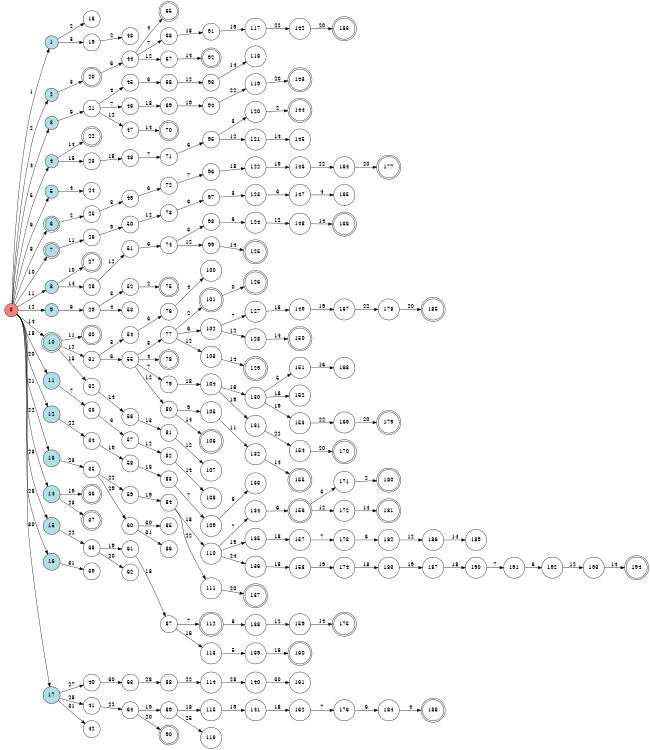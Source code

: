 digraph APTA {
__start0 [label="" shape="none"];

rankdir=LR;
size="8,5";

s0 [style="filled", color="black", fillcolor="#ff817b" shape="circle", label="0"];
s1 [style="filled", color="black", fillcolor="powderblue" shape="circle", label="1"];
s2 [style="filled", color="black", fillcolor="powderblue" shape="circle", label="2"];
s3 [style="filled", color="black", fillcolor="powderblue" shape="circle", label="3"];
s4 [style="filled", color="black", fillcolor="powderblue" shape="circle", label="4"];
s5 [style="filled", color="black", fillcolor="powderblue" shape="circle", label="5"];
s6 [style="rounded,filled", color="black", fillcolor="powderblue" shape="doublecircle", label="6"];
s7 [style="rounded,filled", color="black", fillcolor="powderblue" shape="doublecircle", label="7"];
s8 [style="filled", color="black", fillcolor="powderblue" shape="circle", label="8"];
s9 [style="filled", color="black", fillcolor="powderblue" shape="circle", label="9"];
s10 [style="rounded,filled", color="black", fillcolor="powderblue" shape="doublecircle", label="10"];
s11 [style="filled", color="black", fillcolor="powderblue" shape="circle", label="11"];
s12 [style="filled", color="black", fillcolor="powderblue" shape="circle", label="12"];
s13 [style="filled", color="black", fillcolor="powderblue" shape="circle", label="13"];
s14 [style="filled", color="black", fillcolor="powderblue" shape="circle", label="14"];
s15 [style="filled", color="black", fillcolor="powderblue" shape="circle", label="15"];
s16 [style="filled", color="black", fillcolor="powderblue" shape="circle", label="16"];
s17 [style="filled", color="black", fillcolor="powderblue" shape="circle", label="17"];
s18 [style="filled", color="black", fillcolor="white" shape="circle", label="18"];
s19 [style="filled", color="black", fillcolor="white" shape="circle", label="19"];
s20 [style="rounded,filled", color="black", fillcolor="white" shape="doublecircle", label="20"];
s21 [style="filled", color="black", fillcolor="white" shape="circle", label="21"];
s22 [style="rounded,filled", color="black", fillcolor="white" shape="doublecircle", label="22"];
s23 [style="filled", color="black", fillcolor="white" shape="circle", label="23"];
s24 [style="filled", color="black", fillcolor="white" shape="circle", label="24"];
s25 [style="filled", color="black", fillcolor="white" shape="circle", label="25"];
s26 [style="filled", color="black", fillcolor="white" shape="circle", label="26"];
s27 [style="rounded,filled", color="black", fillcolor="white" shape="doublecircle", label="27"];
s28 [style="filled", color="black", fillcolor="white" shape="circle", label="28"];
s29 [style="filled", color="black", fillcolor="white" shape="circle", label="29"];
s30 [style="rounded,filled", color="black", fillcolor="white" shape="doublecircle", label="30"];
s31 [style="filled", color="black", fillcolor="white" shape="circle", label="31"];
s32 [style="filled", color="black", fillcolor="white" shape="circle", label="32"];
s33 [style="filled", color="black", fillcolor="white" shape="circle", label="33"];
s34 [style="filled", color="black", fillcolor="white" shape="circle", label="34"];
s35 [style="filled", color="black", fillcolor="white" shape="circle", label="35"];
s36 [style="rounded,filled", color="black", fillcolor="white" shape="doublecircle", label="36"];
s37 [style="rounded,filled", color="black", fillcolor="white" shape="doublecircle", label="37"];
s38 [style="filled", color="black", fillcolor="white" shape="circle", label="38"];
s39 [style="filled", color="black", fillcolor="white" shape="circle", label="39"];
s40 [style="filled", color="black", fillcolor="white" shape="circle", label="40"];
s41 [style="filled", color="black", fillcolor="white" shape="circle", label="41"];
s42 [style="filled", color="black", fillcolor="white" shape="circle", label="42"];
s43 [style="filled", color="black", fillcolor="white" shape="circle", label="43"];
s44 [style="filled", color="black", fillcolor="white" shape="circle", label="44"];
s45 [style="filled", color="black", fillcolor="white" shape="circle", label="45"];
s46 [style="filled", color="black", fillcolor="white" shape="circle", label="46"];
s47 [style="filled", color="black", fillcolor="white" shape="circle", label="47"];
s48 [style="filled", color="black", fillcolor="white" shape="circle", label="48"];
s49 [style="filled", color="black", fillcolor="white" shape="circle", label="49"];
s50 [style="filled", color="black", fillcolor="white" shape="circle", label="50"];
s51 [style="filled", color="black", fillcolor="white" shape="circle", label="51"];
s52 [style="filled", color="black", fillcolor="white" shape="circle", label="52"];
s53 [style="filled", color="black", fillcolor="white" shape="circle", label="53"];
s54 [style="filled", color="black", fillcolor="white" shape="circle", label="54"];
s55 [style="filled", color="black", fillcolor="white" shape="circle", label="55"];
s56 [style="filled", color="black", fillcolor="white" shape="circle", label="56"];
s57 [style="filled", color="black", fillcolor="white" shape="circle", label="57"];
s58 [style="filled", color="black", fillcolor="white" shape="circle", label="58"];
s59 [style="filled", color="black", fillcolor="white" shape="circle", label="59"];
s60 [style="filled", color="black", fillcolor="white" shape="circle", label="60"];
s61 [style="filled", color="black", fillcolor="white" shape="circle", label="61"];
s62 [style="filled", color="black", fillcolor="white" shape="circle", label="62"];
s63 [style="filled", color="black", fillcolor="white" shape="circle", label="63"];
s64 [style="filled", color="black", fillcolor="white" shape="circle", label="64"];
s65 [style="rounded,filled", color="black", fillcolor="white" shape="doublecircle", label="65"];
s66 [style="filled", color="black", fillcolor="white" shape="circle", label="66"];
s67 [style="filled", color="black", fillcolor="white" shape="circle", label="67"];
s68 [style="filled", color="black", fillcolor="white" shape="circle", label="68"];
s69 [style="filled", color="black", fillcolor="white" shape="circle", label="69"];
s70 [style="rounded,filled", color="black", fillcolor="white" shape="doublecircle", label="70"];
s71 [style="filled", color="black", fillcolor="white" shape="circle", label="71"];
s72 [style="filled", color="black", fillcolor="white" shape="circle", label="72"];
s73 [style="filled", color="black", fillcolor="white" shape="circle", label="73"];
s74 [style="filled", color="black", fillcolor="white" shape="circle", label="74"];
s75 [style="rounded,filled", color="black", fillcolor="white" shape="doublecircle", label="75"];
s76 [style="filled", color="black", fillcolor="white" shape="circle", label="76"];
s77 [style="filled", color="black", fillcolor="white" shape="circle", label="77"];
s78 [style="rounded,filled", color="black", fillcolor="white" shape="doublecircle", label="78"];
s79 [style="filled", color="black", fillcolor="white" shape="circle", label="79"];
s80 [style="filled", color="black", fillcolor="white" shape="circle", label="80"];
s81 [style="filled", color="black", fillcolor="white" shape="circle", label="81"];
s82 [style="filled", color="black", fillcolor="white" shape="circle", label="82"];
s83 [style="filled", color="black", fillcolor="white" shape="circle", label="83"];
s84 [style="filled", color="black", fillcolor="white" shape="circle", label="84"];
s85 [style="filled", color="black", fillcolor="white" shape="circle", label="85"];
s86 [style="filled", color="black", fillcolor="white" shape="circle", label="86"];
s87 [style="filled", color="black", fillcolor="white" shape="circle", label="87"];
s88 [style="filled", color="black", fillcolor="white" shape="circle", label="88"];
s89 [style="filled", color="black", fillcolor="white" shape="circle", label="89"];
s90 [style="rounded,filled", color="black", fillcolor="white" shape="doublecircle", label="90"];
s91 [style="filled", color="black", fillcolor="white" shape="circle", label="91"];
s92 [style="rounded,filled", color="black", fillcolor="white" shape="doublecircle", label="92"];
s93 [style="filled", color="black", fillcolor="white" shape="circle", label="93"];
s94 [style="filled", color="black", fillcolor="white" shape="circle", label="94"];
s95 [style="filled", color="black", fillcolor="white" shape="circle", label="95"];
s96 [style="filled", color="black", fillcolor="white" shape="circle", label="96"];
s97 [style="filled", color="black", fillcolor="white" shape="circle", label="97"];
s98 [style="filled", color="black", fillcolor="white" shape="circle", label="98"];
s99 [style="filled", color="black", fillcolor="white" shape="circle", label="99"];
s100 [style="filled", color="black", fillcolor="white" shape="circle", label="100"];
s101 [style="rounded,filled", color="black", fillcolor="white" shape="doublecircle", label="101"];
s102 [style="filled", color="black", fillcolor="white" shape="circle", label="102"];
s103 [style="filled", color="black", fillcolor="white" shape="circle", label="103"];
s104 [style="filled", color="black", fillcolor="white" shape="circle", label="104"];
s105 [style="filled", color="black", fillcolor="white" shape="circle", label="105"];
s106 [style="rounded,filled", color="black", fillcolor="white" shape="doublecircle", label="106"];
s107 [style="filled", color="black", fillcolor="white" shape="circle", label="107"];
s108 [style="filled", color="black", fillcolor="white" shape="circle", label="108"];
s109 [style="filled", color="black", fillcolor="white" shape="circle", label="109"];
s110 [style="filled", color="black", fillcolor="white" shape="circle", label="110"];
s111 [style="filled", color="black", fillcolor="white" shape="circle", label="111"];
s112 [style="rounded,filled", color="black", fillcolor="white" shape="doublecircle", label="112"];
s113 [style="filled", color="black", fillcolor="white" shape="circle", label="113"];
s114 [style="filled", color="black", fillcolor="white" shape="circle", label="114"];
s115 [style="filled", color="black", fillcolor="white" shape="circle", label="115"];
s116 [style="filled", color="black", fillcolor="white" shape="circle", label="116"];
s117 [style="filled", color="black", fillcolor="white" shape="circle", label="117"];
s118 [style="filled", color="black", fillcolor="white" shape="circle", label="118"];
s119 [style="filled", color="black", fillcolor="white" shape="circle", label="119"];
s120 [style="filled", color="black", fillcolor="white" shape="circle", label="120"];
s121 [style="filled", color="black", fillcolor="white" shape="circle", label="121"];
s122 [style="filled", color="black", fillcolor="white" shape="circle", label="122"];
s123 [style="filled", color="black", fillcolor="white" shape="circle", label="123"];
s124 [style="filled", color="black", fillcolor="white" shape="circle", label="124"];
s125 [style="rounded,filled", color="black", fillcolor="white" shape="doublecircle", label="125"];
s126 [style="rounded,filled", color="black", fillcolor="white" shape="doublecircle", label="126"];
s127 [style="filled", color="black", fillcolor="white" shape="circle", label="127"];
s128 [style="filled", color="black", fillcolor="white" shape="circle", label="128"];
s129 [style="rounded,filled", color="black", fillcolor="white" shape="doublecircle", label="129"];
s130 [style="filled", color="black", fillcolor="white" shape="circle", label="130"];
s131 [style="filled", color="black", fillcolor="white" shape="circle", label="131"];
s132 [style="filled", color="black", fillcolor="white" shape="circle", label="132"];
s133 [style="filled", color="black", fillcolor="white" shape="circle", label="133"];
s134 [style="filled", color="black", fillcolor="white" shape="circle", label="134"];
s135 [style="filled", color="black", fillcolor="white" shape="circle", label="135"];
s136 [style="filled", color="black", fillcolor="white" shape="circle", label="136"];
s137 [style="rounded,filled", color="black", fillcolor="white" shape="doublecircle", label="137"];
s138 [style="filled", color="black", fillcolor="white" shape="circle", label="138"];
s139 [style="filled", color="black", fillcolor="white" shape="circle", label="139"];
s140 [style="filled", color="black", fillcolor="white" shape="circle", label="140"];
s141 [style="filled", color="black", fillcolor="white" shape="circle", label="141"];
s142 [style="filled", color="black", fillcolor="white" shape="circle", label="142"];
s143 [style="rounded,filled", color="black", fillcolor="white" shape="doublecircle", label="143"];
s144 [style="rounded,filled", color="black", fillcolor="white" shape="doublecircle", label="144"];
s145 [style="filled", color="black", fillcolor="white" shape="circle", label="145"];
s146 [style="filled", color="black", fillcolor="white" shape="circle", label="146"];
s147 [style="filled", color="black", fillcolor="white" shape="circle", label="147"];
s148 [style="filled", color="black", fillcolor="white" shape="circle", label="148"];
s149 [style="filled", color="black", fillcolor="white" shape="circle", label="149"];
s150 [style="rounded,filled", color="black", fillcolor="white" shape="doublecircle", label="150"];
s151 [style="filled", color="black", fillcolor="white" shape="circle", label="151"];
s152 [style="filled", color="black", fillcolor="white" shape="circle", label="152"];
s153 [style="filled", color="black", fillcolor="white" shape="circle", label="153"];
s154 [style="filled", color="black", fillcolor="white" shape="circle", label="154"];
s155 [style="rounded,filled", color="black", fillcolor="white" shape="doublecircle", label="155"];
s156 [style="rounded,filled", color="black", fillcolor="white" shape="doublecircle", label="156"];
s157 [style="filled", color="black", fillcolor="white" shape="circle", label="157"];
s158 [style="filled", color="black", fillcolor="white" shape="circle", label="158"];
s159 [style="filled", color="black", fillcolor="white" shape="circle", label="159"];
s160 [style="rounded,filled", color="black", fillcolor="white" shape="doublecircle", label="160"];
s161 [style="filled", color="black", fillcolor="white" shape="circle", label="161"];
s162 [style="filled", color="black", fillcolor="white" shape="circle", label="162"];
s163 [style="rounded,filled", color="black", fillcolor="white" shape="doublecircle", label="163"];
s164 [style="filled", color="black", fillcolor="white" shape="circle", label="164"];
s165 [style="filled", color="black", fillcolor="white" shape="circle", label="165"];
s166 [style="rounded,filled", color="black", fillcolor="white" shape="doublecircle", label="166"];
s167 [style="filled", color="black", fillcolor="white" shape="circle", label="167"];
s168 [style="filled", color="black", fillcolor="white" shape="circle", label="168"];
s169 [style="filled", color="black", fillcolor="white" shape="circle", label="169"];
s170 [style="rounded,filled", color="black", fillcolor="white" shape="doublecircle", label="170"];
s171 [style="filled", color="black", fillcolor="white" shape="circle", label="171"];
s172 [style="filled", color="black", fillcolor="white" shape="circle", label="172"];
s173 [style="filled", color="black", fillcolor="white" shape="circle", label="173"];
s174 [style="filled", color="black", fillcolor="white" shape="circle", label="174"];
s175 [style="rounded,filled", color="black", fillcolor="white" shape="doublecircle", label="175"];
s176 [style="filled", color="black", fillcolor="white" shape="circle", label="176"];
s177 [style="rounded,filled", color="black", fillcolor="white" shape="doublecircle", label="177"];
s178 [style="filled", color="black", fillcolor="white" shape="circle", label="178"];
s179 [style="rounded,filled", color="black", fillcolor="white" shape="doublecircle", label="179"];
s180 [style="rounded,filled", color="black", fillcolor="white" shape="doublecircle", label="180"];
s181 [style="rounded,filled", color="black", fillcolor="white" shape="doublecircle", label="181"];
s182 [style="filled", color="black", fillcolor="white" shape="circle", label="182"];
s183 [style="filled", color="black", fillcolor="white" shape="circle", label="183"];
s184 [style="filled", color="black", fillcolor="white" shape="circle", label="184"];
s185 [style="rounded,filled", color="black", fillcolor="white" shape="doublecircle", label="185"];
s186 [style="filled", color="black", fillcolor="white" shape="circle", label="186"];
s187 [style="filled", color="black", fillcolor="white" shape="circle", label="187"];
s188 [style="rounded,filled", color="black", fillcolor="white" shape="doublecircle", label="188"];
s189 [style="filled", color="black", fillcolor="white" shape="circle", label="189"];
s190 [style="filled", color="black", fillcolor="white" shape="circle", label="190"];
s191 [style="filled", color="black", fillcolor="white" shape="circle", label="191"];
s192 [style="filled", color="black", fillcolor="white" shape="circle", label="192"];
s193 [style="filled", color="black", fillcolor="white" shape="circle", label="193"];
s194 [style="rounded,filled", color="black", fillcolor="white" shape="doublecircle", label="194"];
s0 -> s1 [label="1"];
s0 -> s2 [label="2"];
s0 -> s3 [label="4"];
s0 -> s4 [label="5"];
s0 -> s5 [label="6"];
s0 -> s6 [label="8"];
s0 -> s7 [label="10"];
s0 -> s8 [label="11"];
s0 -> s9 [label="12"];
s0 -> s10 [label="14"];
s0 -> s11 [label="18"];
s0 -> s12 [label="20"];
s0 -> s13 [label="21"];
s0 -> s14 [label="22"];
s0 -> s15 [label="23"];
s0 -> s16 [label="28"];
s0 -> s17 [label="30"];
s1 -> s18 [label="2"];
s1 -> s19 [label="3"];
s2 -> s20 [label="3"];
s3 -> s21 [label="6"];
s4 -> s22 [label="14"];
s4 -> s23 [label="16"];
s5 -> s24 [label="4"];
s6 -> s25 [label="2"];
s7 -> s26 [label="11"];
s8 -> s27 [label="10"];
s8 -> s28 [label="14"];
s9 -> s29 [label="6"];
s10 -> s30 [label="11"];
s10 -> s31 [label="12"];
s10 -> s32 [label="15"];
s11 -> s33 [label="7"];
s12 -> s34 [label="22"];
s13 -> s35 [label="23"];
s14 -> s36 [label="19"];
s14 -> s37 [label="23"];
s15 -> s38 [label="22"];
s16 -> s39 [label="31"];
s17 -> s40 [label="27"];
s17 -> s41 [label="28"];
s17 -> s42 [label="31"];
s19 -> s43 [label="2"];
s20 -> s44 [label="6"];
s21 -> s45 [label="4"];
s21 -> s46 [label="7"];
s21 -> s47 [label="12"];
s23 -> s48 [label="18"];
s25 -> s49 [label="3"];
s26 -> s50 [label="9"];
s28 -> s51 [label="12"];
s29 -> s52 [label="3"];
s29 -> s53 [label="4"];
s31 -> s54 [label="3"];
s31 -> s55 [label="6"];
s32 -> s56 [label="14"];
s33 -> s57 [label="6"];
s34 -> s58 [label="19"];
s35 -> s59 [label="22"];
s35 -> s60 [label="29"];
s38 -> s61 [label="19"];
s38 -> s62 [label="20"];
s40 -> s63 [label="30"];
s41 -> s64 [label="22"];
s44 -> s65 [label="4"];
s44 -> s66 [label="7"];
s44 -> s67 [label="12"];
s45 -> s68 [label="6"];
s46 -> s69 [label="18"];
s47 -> s70 [label="14"];
s48 -> s71 [label="7"];
s49 -> s72 [label="6"];
s50 -> s73 [label="12"];
s51 -> s74 [label="6"];
s52 -> s75 [label="2"];
s54 -> s76 [label="6"];
s55 -> s77 [label="3"];
s55 -> s78 [label="4"];
s55 -> s79 [label="7"];
s55 -> s80 [label="12"];
s56 -> s81 [label="13"];
s57 -> s82 [label="12"];
s58 -> s83 [label="18"];
s59 -> s84 [label="19"];
s60 -> s85 [label="30"];
s60 -> s86 [label="31"];
s61 -> s87 [label="18"];
s63 -> s88 [label="28"];
s64 -> s89 [label="19"];
s64 -> s90 [label="20"];
s66 -> s91 [label="18"];
s67 -> s92 [label="14"];
s68 -> s93 [label="12"];
s69 -> s94 [label="19"];
s71 -> s95 [label="6"];
s72 -> s96 [label="7"];
s73 -> s97 [label="6"];
s74 -> s98 [label="3"];
s74 -> s99 [label="12"];
s76 -> s100 [label="4"];
s77 -> s101 [label="2"];
s77 -> s102 [label="6"];
s77 -> s103 [label="12"];
s79 -> s104 [label="18"];
s80 -> s105 [label="9"];
s80 -> s106 [label="14"];
s81 -> s107 [label="12"];
s82 -> s108 [label="14"];
s83 -> s109 [label="7"];
s84 -> s110 [label="18"];
s84 -> s111 [label="22"];
s87 -> s112 [label="7"];
s87 -> s113 [label="16"];
s88 -> s114 [label="22"];
s89 -> s115 [label="18"];
s89 -> s116 [label="25"];
s91 -> s117 [label="19"];
s93 -> s118 [label="14"];
s94 -> s119 [label="22"];
s95 -> s120 [label="3"];
s95 -> s121 [label="12"];
s96 -> s122 [label="18"];
s97 -> s123 [label="3"];
s98 -> s124 [label="6"];
s99 -> s125 [label="14"];
s101 -> s126 [label="0"];
s102 -> s127 [label="7"];
s102 -> s128 [label="12"];
s103 -> s129 [label="14"];
s104 -> s130 [label="16"];
s104 -> s131 [label="19"];
s105 -> s132 [label="11"];
s109 -> s133 [label="6"];
s110 -> s134 [label="7"];
s110 -> s135 [label="19"];
s110 -> s136 [label="24"];
s111 -> s137 [label="20"];
s112 -> s138 [label="6"];
s113 -> s139 [label="5"];
s114 -> s140 [label="28"];
s115 -> s141 [label="19"];
s117 -> s142 [label="22"];
s119 -> s143 [label="20"];
s120 -> s144 [label="2"];
s121 -> s145 [label="14"];
s122 -> s146 [label="19"];
s123 -> s147 [label="6"];
s124 -> s148 [label="12"];
s127 -> s149 [label="18"];
s128 -> s150 [label="14"];
s130 -> s151 [label="5"];
s130 -> s152 [label="18"];
s130 -> s153 [label="19"];
s131 -> s154 [label="22"];
s132 -> s155 [label="14"];
s134 -> s156 [label="6"];
s135 -> s157 [label="18"];
s136 -> s158 [label="18"];
s138 -> s159 [label="12"];
s139 -> s160 [label="16"];
s140 -> s161 [label="30"];
s141 -> s162 [label="18"];
s142 -> s163 [label="20"];
s146 -> s164 [label="22"];
s147 -> s165 [label="4"];
s148 -> s166 [label="14"];
s149 -> s167 [label="19"];
s151 -> s168 [label="16"];
s153 -> s169 [label="22"];
s154 -> s170 [label="20"];
s156 -> s171 [label="3"];
s156 -> s172 [label="12"];
s157 -> s173 [label="7"];
s158 -> s174 [label="19"];
s159 -> s175 [label="14"];
s162 -> s176 [label="7"];
s164 -> s177 [label="20"];
s167 -> s178 [label="22"];
s169 -> s179 [label="20"];
s171 -> s180 [label="2"];
s172 -> s181 [label="14"];
s173 -> s182 [label="6"];
s174 -> s183 [label="18"];
s176 -> s184 [label="6"];
s178 -> s185 [label="20"];
s182 -> s186 [label="12"];
s183 -> s187 [label="19"];
s184 -> s188 [label="4"];
s186 -> s189 [label="14"];
s187 -> s190 [label="18"];
s190 -> s191 [label="7"];
s191 -> s192 [label="6"];
s192 -> s193 [label="12"];
s193 -> s194 [label="14"];

}